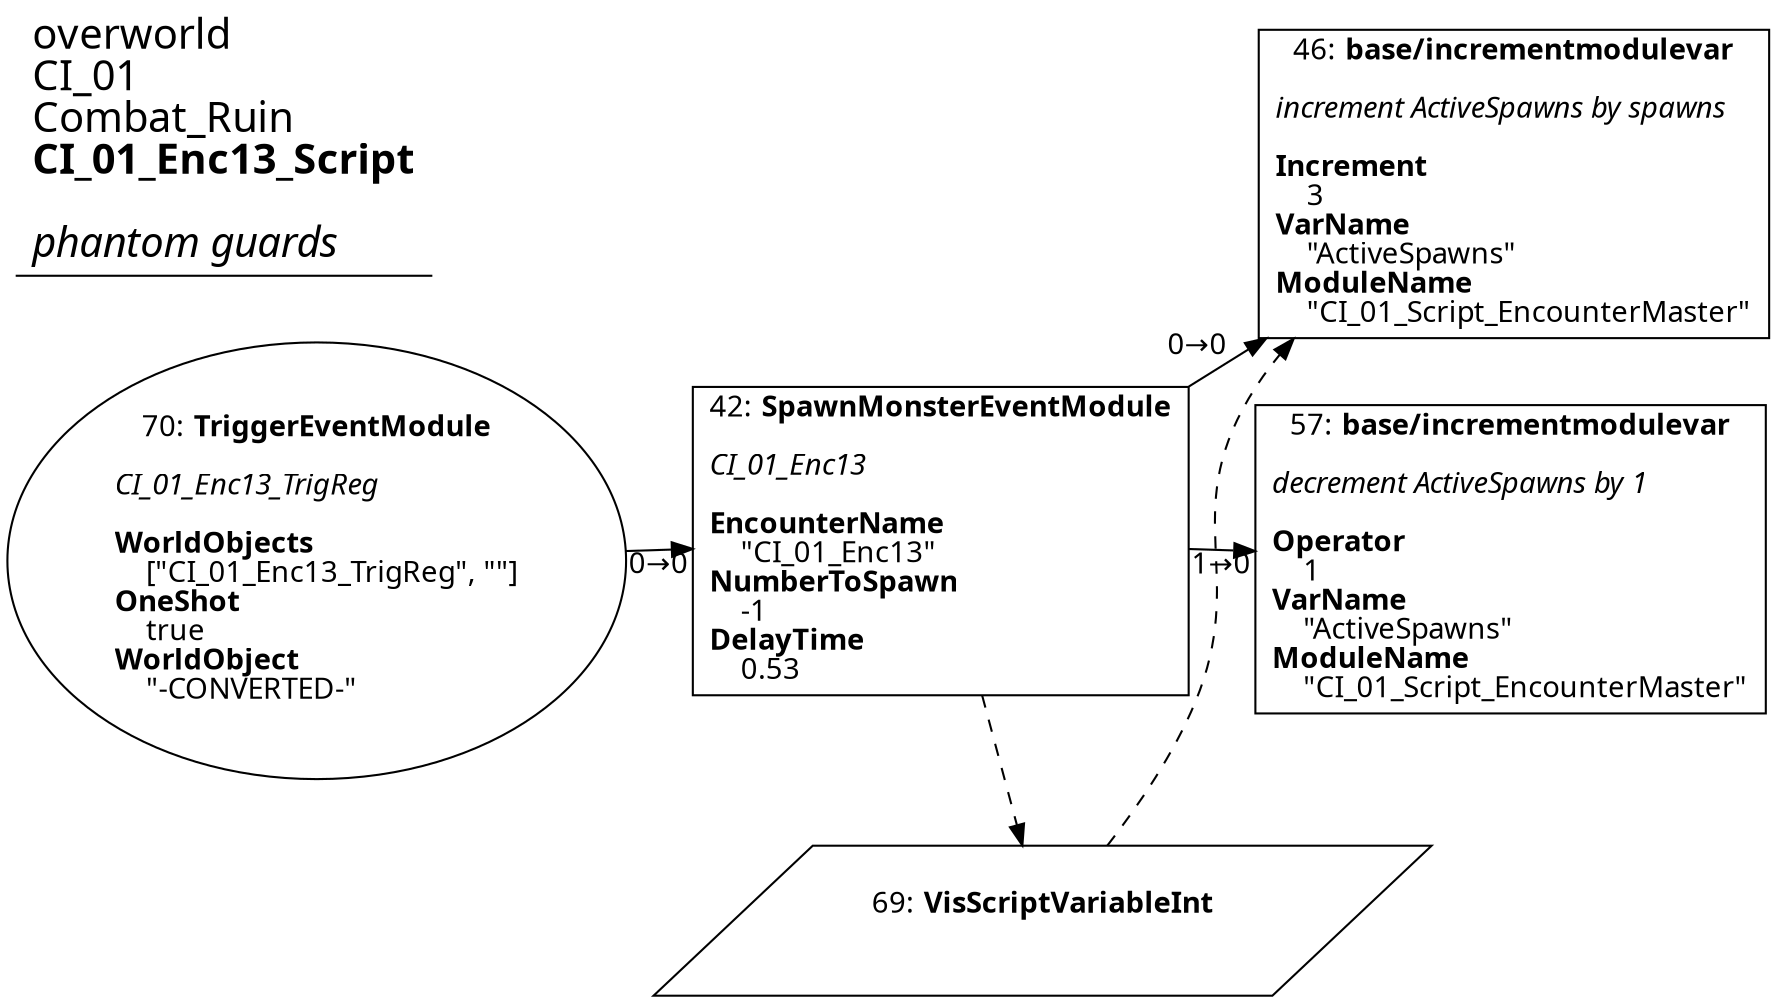 digraph {
    layout = fdp;
    overlap = prism;
    sep = "+16";
    splines = spline;

    node [ shape = box ];

    graph [ fontname = "Segoe UI" ];
    node [ fontname = "Segoe UI" ];
    edge [ fontname = "Segoe UI" ];

    42 [ label = <42: <b>SpawnMonsterEventModule</b><br/><br/><i>CI_01_Enc13<br align="left"/></i><br align="left"/><b>EncounterName</b><br align="left"/>    &quot;CI_01_Enc13&quot;<br align="left"/><b>NumberToSpawn</b><br align="left"/>    -1<br align="left"/><b>DelayTime</b><br align="left"/>    0.53<br align="left"/>> ];
    42 [ pos = "1.065,-0.24300002!" ];
    42 -> 57 [ label = "1→0" ];
    42 -> 46 [ label = "0→0" ];
    42 -> 69 [ style = dashed ];

    46 [ label = <46: <b>base/incrementmodulevar</b><br/><br/><i>increment ActiveSpawns by spawns<br align="left"/></i><br align="left"/><b>Increment</b><br align="left"/>    3<br align="left"/><b>VarName</b><br align="left"/>    &quot;ActiveSpawns&quot;<br align="left"/><b>ModuleName</b><br align="left"/>    &quot;CI_01_Script_EncounterMaster&quot;<br align="left"/>> ];
    46 [ pos = "1.388,-0.113000005!" ];
    69 -> 46 [ style = dashed ];

    57 [ label = <57: <b>base/incrementmodulevar</b><br/><br/><i>decrement ActiveSpawns by 1<br align="left"/></i><br align="left"/><b>Operator</b><br align="left"/>    1<br align="left"/><b>VarName</b><br align="left"/>    &quot;ActiveSpawns&quot;<br align="left"/><b>ModuleName</b><br align="left"/>    &quot;CI_01_Script_EncounterMaster&quot;<br align="left"/>> ];
    57 [ pos = "1.381,-0.224!" ];

    69 [ label = <69: <b>VisScriptVariableInt</b><br/><br/>> ];
    69 [ shape = parallelogram ]
    69 [ pos = "1.2110001,-0.483!" ];

    70 [ label = <70: <b>TriggerEventModule</b><br/><br/><i>CI_01_Enc13_TrigReg<br align="left"/></i><br align="left"/><b>WorldObjects</b><br align="left"/>    [&quot;CI_01_Enc13_TrigReg&quot;, &quot;&quot;]<br align="left"/><b>OneShot</b><br align="left"/>    true<br align="left"/><b>WorldObject</b><br align="left"/>    &quot;-CONVERTED-&quot;<br align="left"/>> ];
    70 [ shape = oval ]
    70 [ pos = "0.81000006,-0.24400002!" ];
    70 -> 42 [ label = "0→0" ];

    title [ pos = "0.809,-0.112!" ];
    title [ shape = underline ];
    title [ label = <<font point-size="20">overworld<br align="left"/>CI_01<br align="left"/>Combat_Ruin<br align="left"/><b>CI_01_Enc13_Script</b><br align="left"/><br/><i>phantom guards</i><br align="left"/></font>> ];
}
